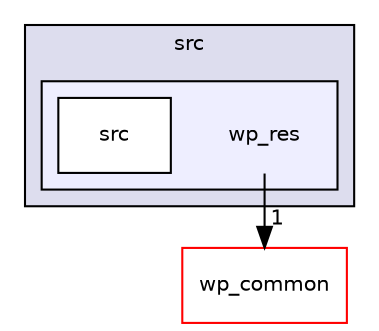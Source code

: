 digraph "wp_res" {
  bgcolor=transparent;
  compound=true
  node [ fontsize="10", fontname="Helvetica"];
  edge [ labelfontsize="10", labelfontname="Helvetica"];
  subgraph clusterdir_68267d1309a1af8e8297ef4c3efbcdba {
    graph [ bgcolor="#ddddee", pencolor="black", label="src" fontname="Helvetica", fontsize="10", URL="dir_68267d1309a1af8e8297ef4c3efbcdba.html"]
  subgraph clusterdir_0de5c10fa9cbe090c1c5fd9cd3c210ec {
    graph [ bgcolor="#eeeeff", pencolor="black", label="" URL="dir_0de5c10fa9cbe090c1c5fd9cd3c210ec.html"];
    dir_0de5c10fa9cbe090c1c5fd9cd3c210ec [shape=plaintext label="wp_res"];
    dir_cbfa09895c3f3b9834dba46a253ffcd5 [shape=box label="src" color="black" fillcolor="white" style="filled" URL="dir_cbfa09895c3f3b9834dba46a253ffcd5.html"];
  }
  }
  dir_28711c213e476afb71f97a322fc62cbb [shape=box label="wp_common" color="red" URL="dir_28711c213e476afb71f97a322fc62cbb.html"];
  dir_0de5c10fa9cbe090c1c5fd9cd3c210ec->dir_28711c213e476afb71f97a322fc62cbb [headlabel="1", labeldistance=1.5 headhref="dir_000003_000007.html"];
}
